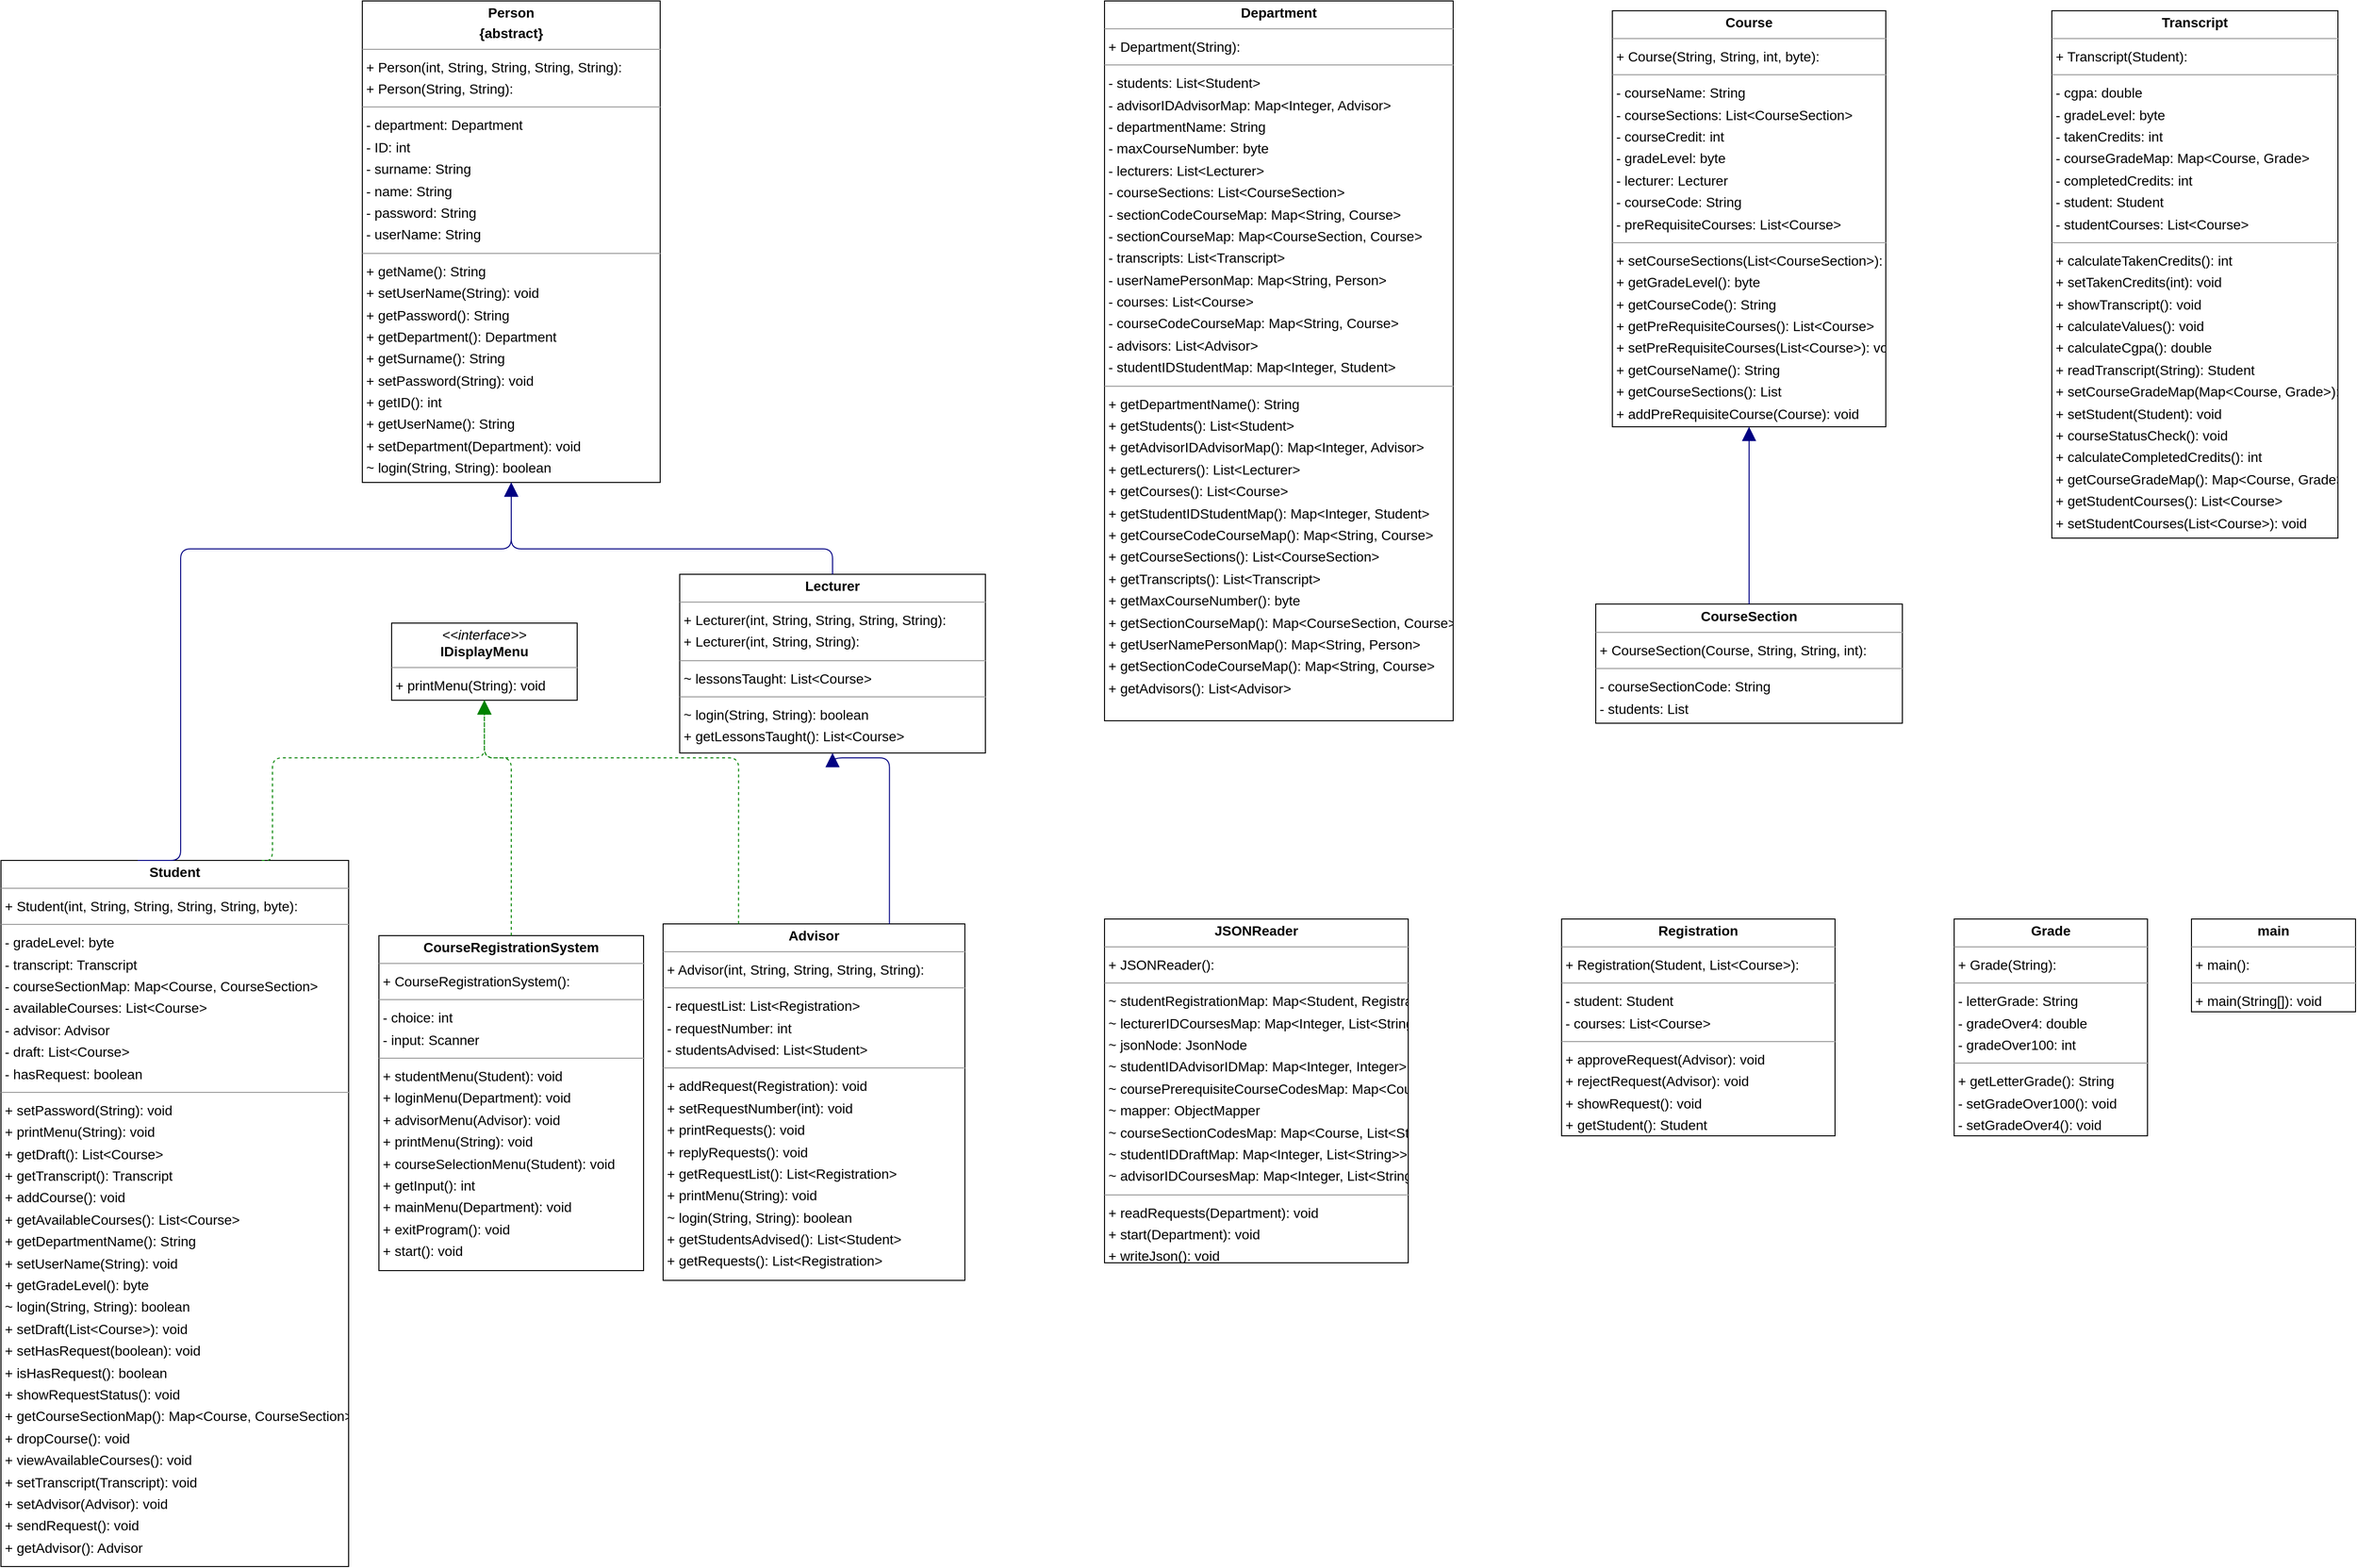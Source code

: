 <mxfile version="22.0.2" type="device">
  <diagram id="OBmWNe0w_AyHqKfNRw40" name="Page-1">
    <mxGraphModel dx="3667" dy="2580" grid="1" gridSize="10" guides="1" tooltips="1" connect="1" arrows="1" fold="1" page="0" pageScale="1" pageWidth="827" pageHeight="1169" background="none" math="0" shadow="0">
      <root>
        <mxCell id="0" />
        <mxCell id="1" parent="0" />
        <mxCell id="node13" value="&lt;p style=&quot;margin:0px;margin-top:4px;text-align:center;&quot;&gt;&lt;b&gt;Advisor&lt;/b&gt;&lt;/p&gt;&lt;hr size=&quot;1&quot;/&gt;&lt;p style=&quot;margin:0 0 0 4px;line-height:1.6;&quot;&gt;+ Advisor(int, String, String, String, String): &lt;/p&gt;&lt;hr size=&quot;1&quot;/&gt;&lt;p style=&quot;margin:0 0 0 4px;line-height:1.6;&quot;&gt;- requestList: List&amp;lt;Registration&amp;gt;&lt;br/&gt;- requestNumber: int&lt;br/&gt;- studentsAdvised: List&amp;lt;Student&amp;gt;&lt;/p&gt;&lt;hr size=&quot;1&quot;/&gt;&lt;p style=&quot;margin:0 0 0 4px;line-height:1.6;&quot;&gt;+ addRequest(Registration): void&lt;br/&gt;+ setRequestNumber(int): void&lt;br/&gt;+ printRequests(): void&lt;br/&gt;+ replyRequests(): void&lt;br/&gt;+ getRequestList(): List&amp;lt;Registration&amp;gt;&lt;br/&gt;+ printMenu(String): void&lt;br/&gt;~ login(String, String): boolean&lt;br/&gt;+ getStudentsAdvised(): List&amp;lt;Student&amp;gt;&lt;br/&gt;+ getRequests(): List&amp;lt;Registration&amp;gt;&lt;/p&gt;" style="verticalAlign=top;align=left;overflow=fill;fontSize=14;fontFamily=Helvetica;html=1;rounded=0;shadow=0;comic=0;labelBackgroundColor=none;strokeWidth=1;" parent="1" vertex="1">
          <mxGeometry x="68" y="95" width="309" height="365" as="geometry" />
        </mxCell>
        <mxCell id="node12" value="&lt;p style=&quot;margin:0px;margin-top:4px;text-align:center;&quot;&gt;&lt;b&gt;Course&lt;/b&gt;&lt;/p&gt;&lt;hr size=&quot;1&quot;/&gt;&lt;p style=&quot;margin:0 0 0 4px;line-height:1.6;&quot;&gt;+ Course(String, String, int, byte): &lt;/p&gt;&lt;hr size=&quot;1&quot;/&gt;&lt;p style=&quot;margin:0 0 0 4px;line-height:1.6;&quot;&gt;- courseName: String&lt;br/&gt;- courseSections: List&amp;lt;CourseSection&amp;gt;&lt;br/&gt;- courseCredit: int&lt;br/&gt;- gradeLevel: byte&lt;br/&gt;- lecturer: Lecturer&lt;br/&gt;- courseCode: String&lt;br/&gt;- preRequisiteCourses: List&amp;lt;Course&amp;gt;&lt;/p&gt;&lt;hr size=&quot;1&quot;/&gt;&lt;p style=&quot;margin:0 0 0 4px;line-height:1.6;&quot;&gt;+ setCourseSections(List&amp;lt;CourseSection&amp;gt;): void&lt;br/&gt;+ getGradeLevel(): byte&lt;br/&gt;+ getCourseCode(): String&lt;br/&gt;+ getPreRequisiteCourses(): List&amp;lt;Course&amp;gt;&lt;br/&gt;+ setPreRequisiteCourses(List&amp;lt;Course&amp;gt;): void&lt;br/&gt;+ getCourseName(): String&lt;br/&gt;+ getCourseSections(): List&lt;br/&gt;+ addPreRequisiteCourse(Course): void&lt;br/&gt;+ getCourseCredit(): int&lt;br/&gt;+ setLecturer(Lecturer): void&lt;/p&gt;" style="verticalAlign=top;align=left;overflow=fill;fontSize=14;fontFamily=Helvetica;html=1;rounded=0;shadow=0;comic=0;labelBackgroundColor=none;strokeWidth=1;" parent="1" vertex="1">
          <mxGeometry x="1040" y="-840" width="280" height="426" as="geometry" />
        </mxCell>
        <mxCell id="node11" value="&lt;p style=&quot;margin:0px;margin-top:4px;text-align:center;&quot;&gt;&lt;b&gt;CourseRegistrationSystem&lt;/b&gt;&lt;/p&gt;&lt;hr size=&quot;1&quot;&gt;&lt;p style=&quot;margin:0 0 0 4px;line-height:1.6;&quot;&gt;+ CourseRegistrationSystem(): &lt;/p&gt;&lt;hr size=&quot;1&quot;&gt;&lt;p style=&quot;margin:0 0 0 4px;line-height:1.6;&quot;&gt;- choice: int&lt;br&gt;- input: Scanner&lt;/p&gt;&lt;hr size=&quot;1&quot;&gt;&lt;p style=&quot;margin:0 0 0 4px;line-height:1.6;&quot;&gt;+ studentMenu(Student): void&lt;br&gt;+ loginMenu(Department): void&lt;br&gt;+ advisorMenu(Advisor): void&lt;br&gt;+ printMenu(String): void&lt;br&gt;+ courseSelectionMenu(Student): void&lt;br&gt;+ getInput(): int&lt;br&gt;+ mainMenu(Department): void&lt;br&gt;+ exitProgram(): void&lt;br&gt;+ start(): void&lt;br&gt;&lt;/p&gt;" style="verticalAlign=top;align=left;overflow=fill;fontSize=14;fontFamily=Helvetica;html=1;rounded=0;shadow=0;comic=0;labelBackgroundColor=none;strokeWidth=1;" parent="1" vertex="1">
          <mxGeometry x="-223" y="107" width="271" height="343" as="geometry" />
        </mxCell>
        <mxCell id="node10" value="&lt;p style=&quot;margin:0px;margin-top:4px;text-align:center;&quot;&gt;&lt;b&gt;CourseSection&lt;/b&gt;&lt;/p&gt;&lt;hr size=&quot;1&quot;/&gt;&lt;p style=&quot;margin:0 0 0 4px;line-height:1.6;&quot;&gt;+ CourseSection(Course, String, String, int): &lt;/p&gt;&lt;hr size=&quot;1&quot;/&gt;&lt;p style=&quot;margin:0 0 0 4px;line-height:1.6;&quot;&gt;- courseSectionCode: String&lt;br/&gt;- students: List&lt;br/&gt;- day: String&lt;br/&gt;- hour: int&lt;/p&gt;&lt;hr size=&quot;1&quot;/&gt;&lt;p style=&quot;margin:0 0 0 4px;line-height:1.6;&quot;&gt;+ getCourseSectionCode(): String&lt;/p&gt;" style="verticalAlign=top;align=left;overflow=fill;fontSize=14;fontFamily=Helvetica;html=1;rounded=0;shadow=0;comic=0;labelBackgroundColor=none;strokeWidth=1;" parent="1" vertex="1">
          <mxGeometry x="1023" y="-232.5" width="314" height="122" as="geometry" />
        </mxCell>
        <mxCell id="node6" value="&lt;p style=&quot;margin:0px;margin-top:4px;text-align:center;&quot;&gt;&lt;b&gt;Department&lt;/b&gt;&lt;/p&gt;&lt;hr size=&quot;1&quot;/&gt;&lt;p style=&quot;margin:0 0 0 4px;line-height:1.6;&quot;&gt;+ Department(String): &lt;/p&gt;&lt;hr size=&quot;1&quot;/&gt;&lt;p style=&quot;margin:0 0 0 4px;line-height:1.6;&quot;&gt;- students: List&amp;lt;Student&amp;gt;&lt;br/&gt;- advisorIDAdvisorMap: Map&amp;lt;Integer, Advisor&amp;gt;&lt;br/&gt;- departmentName: String&lt;br/&gt;- maxCourseNumber: byte&lt;br/&gt;- lecturers: List&amp;lt;Lecturer&amp;gt;&lt;br/&gt;- courseSections: List&amp;lt;CourseSection&amp;gt;&lt;br/&gt;- sectionCodeCourseMap: Map&amp;lt;String, Course&amp;gt;&lt;br/&gt;- sectionCourseMap: Map&amp;lt;CourseSection, Course&amp;gt;&lt;br/&gt;- transcripts: List&amp;lt;Transcript&amp;gt;&lt;br/&gt;- userNamePersonMap: Map&amp;lt;String, Person&amp;gt;&lt;br/&gt;- courses: List&amp;lt;Course&amp;gt;&lt;br/&gt;- courseCodeCourseMap: Map&amp;lt;String, Course&amp;gt;&lt;br/&gt;- advisors: List&amp;lt;Advisor&amp;gt;&lt;br/&gt;- studentIDStudentMap: Map&amp;lt;Integer, Student&amp;gt;&lt;/p&gt;&lt;hr size=&quot;1&quot;/&gt;&lt;p style=&quot;margin:0 0 0 4px;line-height:1.6;&quot;&gt;+ getDepartmentName(): String&lt;br/&gt;+ getStudents(): List&amp;lt;Student&amp;gt;&lt;br/&gt;+ getAdvisorIDAdvisorMap(): Map&amp;lt;Integer, Advisor&amp;gt;&lt;br/&gt;+ getLecturers(): List&amp;lt;Lecturer&amp;gt;&lt;br/&gt;+ getCourses(): List&amp;lt;Course&amp;gt;&lt;br/&gt;+ getStudentIDStudentMap(): Map&amp;lt;Integer, Student&amp;gt;&lt;br/&gt;+ getCourseCodeCourseMap(): Map&amp;lt;String, Course&amp;gt;&lt;br/&gt;+ getCourseSections(): List&amp;lt;CourseSection&amp;gt;&lt;br/&gt;+ getTranscripts(): List&amp;lt;Transcript&amp;gt;&lt;br/&gt;+ getMaxCourseNumber(): byte&lt;br/&gt;+ getSectionCourseMap(): Map&amp;lt;CourseSection, Course&amp;gt;&lt;br/&gt;+ getUserNamePersonMap(): Map&amp;lt;String, Person&amp;gt;&lt;br/&gt;+ getSectionCodeCourseMap(): Map&amp;lt;String, Course&amp;gt;&lt;br/&gt;+ getAdvisors(): List&amp;lt;Advisor&amp;gt;&lt;/p&gt;" style="verticalAlign=top;align=left;overflow=fill;fontSize=14;fontFamily=Helvetica;html=1;rounded=0;shadow=0;comic=0;labelBackgroundColor=none;strokeWidth=1;" parent="1" vertex="1">
          <mxGeometry x="520" y="-850" width="357" height="737" as="geometry" />
        </mxCell>
        <mxCell id="node1" value="&lt;p style=&quot;margin:0px;margin-top:4px;text-align:center;&quot;&gt;&lt;b&gt;Grade&lt;/b&gt;&lt;/p&gt;&lt;hr size=&quot;1&quot;/&gt;&lt;p style=&quot;margin:0 0 0 4px;line-height:1.6;&quot;&gt;+ Grade(String): &lt;/p&gt;&lt;hr size=&quot;1&quot;/&gt;&lt;p style=&quot;margin:0 0 0 4px;line-height:1.6;&quot;&gt;- letterGrade: String&lt;br/&gt;- gradeOver4: double&lt;br/&gt;- gradeOver100: int&lt;/p&gt;&lt;hr size=&quot;1&quot;/&gt;&lt;p style=&quot;margin:0 0 0 4px;line-height:1.6;&quot;&gt;+ getLetterGrade(): String&lt;br/&gt;- setGradeOver100(): void&lt;br/&gt;- setGradeOver4(): void&lt;br/&gt;+ getGradeOver4(): double&lt;/p&gt;" style="verticalAlign=top;align=left;overflow=fill;fontSize=14;fontFamily=Helvetica;html=1;rounded=0;shadow=0;comic=0;labelBackgroundColor=none;strokeWidth=1;" parent="1" vertex="1">
          <mxGeometry x="1390" y="90" width="198" height="222" as="geometry" />
        </mxCell>
        <mxCell id="node3" value="&lt;p style=&quot;margin:0px;margin-top:4px;text-align:center;&quot;&gt;&lt;i&gt;&amp;lt;&amp;lt;interface&amp;gt;&amp;gt;&lt;/i&gt;&lt;br/&gt;&lt;b&gt;IDisplayMenu&lt;/b&gt;&lt;/p&gt;&lt;hr size=&quot;1&quot;/&gt;&lt;p style=&quot;margin:0 0 0 4px;line-height:1.6;&quot;&gt;+ printMenu(String): void&lt;/p&gt;" style="verticalAlign=top;align=left;overflow=fill;fontSize=14;fontFamily=Helvetica;html=1;rounded=0;shadow=0;comic=0;labelBackgroundColor=none;strokeWidth=1;" parent="1" vertex="1">
          <mxGeometry x="-210" y="-213" width="190" height="79" as="geometry" />
        </mxCell>
        <mxCell id="node4" value="&lt;p style=&quot;margin:0px;margin-top:4px;text-align:center;&quot;&gt;&lt;b&gt;JSONReader&lt;/b&gt;&lt;/p&gt;&lt;hr size=&quot;1&quot;/&gt;&lt;p style=&quot;margin:0 0 0 4px;line-height:1.6;&quot;&gt;+ JSONReader(): &lt;/p&gt;&lt;hr size=&quot;1&quot;/&gt;&lt;p style=&quot;margin:0 0 0 4px;line-height:1.6;&quot;&gt;~ studentRegistrationMap: Map&amp;lt;Student, Registration&amp;gt;&lt;br/&gt;~ lecturerIDCoursesMap: Map&amp;lt;Integer, List&amp;lt;String&amp;gt;&amp;gt;&lt;br/&gt;~ jsonNode: JsonNode&lt;br/&gt;~ studentIDAdvisorIDMap: Map&amp;lt;Integer, Integer&amp;gt;&lt;br/&gt;~ coursePrerequisiteCourseCodesMap: Map&amp;lt;Course, List&amp;lt;String&amp;gt;&amp;gt;&lt;br/&gt;~ mapper: ObjectMapper&lt;br/&gt;~ courseSectionCodesMap: Map&amp;lt;Course, List&amp;lt;String&amp;gt;&amp;gt;&lt;br/&gt;~ studentIDDraftMap: Map&amp;lt;Integer, List&amp;lt;String&amp;gt;&amp;gt;&lt;br/&gt;~ advisorIDCoursesMap: Map&amp;lt;Integer, List&amp;lt;String&amp;gt;&amp;gt;&lt;/p&gt;&lt;hr size=&quot;1&quot;/&gt;&lt;p style=&quot;margin:0 0 0 4px;line-height:1.6;&quot;&gt;+ readRequests(Department): void&lt;br/&gt;+ start(Department): void&lt;br/&gt;+ writeJson(): void&lt;br/&gt;+ writeJson(String): void&lt;br/&gt;+ syncObjects(Department): void&lt;br/&gt;+ readJson(Department): void&lt;br/&gt;+ readTranscript(Department, Student): void&lt;br/&gt;+ readCourses(Department): void&lt;br/&gt;+ readLecturers(Department): void&lt;br/&gt;+ readCourseSections(Department): void&lt;br/&gt;+ readAdvisors(Department): void&lt;br/&gt;+ readStudents(Department): void&lt;/p&gt;" style="verticalAlign=top;align=left;overflow=fill;fontSize=14;fontFamily=Helvetica;html=1;rounded=0;shadow=0;comic=0;labelBackgroundColor=none;strokeWidth=1;" parent="1" vertex="1">
          <mxGeometry x="520" y="90" width="311" height="352" as="geometry" />
        </mxCell>
        <mxCell id="node9" value="&lt;p style=&quot;margin:0px;margin-top:4px;text-align:center;&quot;&gt;&lt;b&gt;Lecturer&lt;/b&gt;&lt;/p&gt;&lt;hr size=&quot;1&quot;/&gt;&lt;p style=&quot;margin:0 0 0 4px;line-height:1.6;&quot;&gt;+ Lecturer(int, String, String, String, String): &lt;br/&gt;+ Lecturer(int, String, String): &lt;/p&gt;&lt;hr size=&quot;1&quot;/&gt;&lt;p style=&quot;margin:0 0 0 4px;line-height:1.6;&quot;&gt;~ lessonsTaught: List&amp;lt;Course&amp;gt;&lt;/p&gt;&lt;hr size=&quot;1&quot;/&gt;&lt;p style=&quot;margin:0 0 0 4px;line-height:1.6;&quot;&gt;~ login(String, String): boolean&lt;br/&gt;+ getLessonsTaught(): List&amp;lt;Course&amp;gt;&lt;/p&gt;" style="verticalAlign=top;align=left;overflow=fill;fontSize=14;fontFamily=Helvetica;html=1;rounded=0;shadow=0;comic=0;labelBackgroundColor=none;strokeWidth=1;" parent="1" vertex="1">
          <mxGeometry x="85" y="-263" width="313" height="183" as="geometry" />
        </mxCell>
        <mxCell id="node0" value="&lt;p style=&quot;margin:0px;margin-top:4px;text-align:center;&quot;&gt;&lt;b&gt;Person&lt;/b&gt;&lt;/p&gt;&lt;p style=&quot;margin:0px;margin-top:4px;text-align:center;&quot;&gt;&lt;b&gt;{abstract}&lt;/b&gt;&lt;/p&gt;&lt;hr size=&quot;1&quot;&gt;&lt;p style=&quot;margin:0 0 0 4px;line-height:1.6;&quot;&gt;+ Person(int, String, String, String, String): &lt;br&gt;+ Person(String, String): &lt;/p&gt;&lt;hr size=&quot;1&quot;&gt;&lt;p style=&quot;margin:0 0 0 4px;line-height:1.6;&quot;&gt;- department: Department&lt;br&gt;- ID: int&lt;br&gt;- surname: String&lt;br&gt;- name: String&lt;br&gt;- password: String&lt;br&gt;- userName: String&lt;/p&gt;&lt;hr size=&quot;1&quot;&gt;&lt;p style=&quot;margin:0 0 0 4px;line-height:1.6;&quot;&gt;+ getName(): String&lt;br&gt;+ setUserName(String): void&lt;br&gt;+ getPassword(): String&lt;br&gt;+ getDepartment(): Department&lt;br&gt;+ getSurname(): String&lt;br&gt;+ setPassword(String): void&lt;br&gt;+ getID(): int&lt;br&gt;+ getUserName(): String&lt;br&gt;+ setDepartment(Department): void&lt;br&gt;~ login(String, String): boolean&lt;/p&gt;" style="verticalAlign=top;align=left;overflow=fill;fontSize=14;fontFamily=Helvetica;html=1;rounded=0;shadow=0;comic=0;labelBackgroundColor=none;strokeWidth=1;" parent="1" vertex="1">
          <mxGeometry x="-240" y="-850" width="305" height="493" as="geometry" />
        </mxCell>
        <mxCell id="node8" value="&lt;p style=&quot;margin:0px;margin-top:4px;text-align:center;&quot;&gt;&lt;b&gt;Registration&lt;/b&gt;&lt;/p&gt;&lt;hr size=&quot;1&quot;/&gt;&lt;p style=&quot;margin:0 0 0 4px;line-height:1.6;&quot;&gt;+ Registration(Student, List&amp;lt;Course&amp;gt;): &lt;/p&gt;&lt;hr size=&quot;1&quot;/&gt;&lt;p style=&quot;margin:0 0 0 4px;line-height:1.6;&quot;&gt;- student: Student&lt;br/&gt;- courses: List&amp;lt;Course&amp;gt;&lt;/p&gt;&lt;hr size=&quot;1&quot;/&gt;&lt;p style=&quot;margin:0 0 0 4px;line-height:1.6;&quot;&gt;+ approveRequest(Advisor): void&lt;br/&gt;+ rejectRequest(Advisor): void&lt;br/&gt;+ showRequest(): void&lt;br/&gt;+ getStudent(): Student&lt;br/&gt;+ addRequest(Advisor): void&lt;/p&gt;" style="verticalAlign=top;align=left;overflow=fill;fontSize=14;fontFamily=Helvetica;html=1;rounded=0;shadow=0;comic=0;labelBackgroundColor=none;strokeWidth=1;" parent="1" vertex="1">
          <mxGeometry x="988" y="90" width="280" height="222" as="geometry" />
        </mxCell>
        <mxCell id="node7" value="&lt;p style=&quot;margin:0px;margin-top:4px;text-align:center;&quot;&gt;&lt;b&gt;Student&lt;/b&gt;&lt;/p&gt;&lt;hr size=&quot;1&quot;/&gt;&lt;p style=&quot;margin:0 0 0 4px;line-height:1.6;&quot;&gt;+ Student(int, String, String, String, String, byte): &lt;/p&gt;&lt;hr size=&quot;1&quot;/&gt;&lt;p style=&quot;margin:0 0 0 4px;line-height:1.6;&quot;&gt;- gradeLevel: byte&lt;br/&gt;- transcript: Transcript&lt;br/&gt;- courseSectionMap: Map&amp;lt;Course, CourseSection&amp;gt;&lt;br/&gt;- availableCourses: List&amp;lt;Course&amp;gt;&lt;br/&gt;- advisor: Advisor&lt;br/&gt;- draft: List&amp;lt;Course&amp;gt;&lt;br/&gt;- hasRequest: boolean&lt;/p&gt;&lt;hr size=&quot;1&quot;/&gt;&lt;p style=&quot;margin:0 0 0 4px;line-height:1.6;&quot;&gt;+ setPassword(String): void&lt;br/&gt;+ printMenu(String): void&lt;br/&gt;+ getDraft(): List&amp;lt;Course&amp;gt;&lt;br/&gt;+ getTranscript(): Transcript&lt;br/&gt;+ addCourse(): void&lt;br/&gt;+ getAvailableCourses(): List&amp;lt;Course&amp;gt;&lt;br/&gt;+ getDepartmentName(): String&lt;br/&gt;+ setUserName(String): void&lt;br/&gt;+ getGradeLevel(): byte&lt;br/&gt;~ login(String, String): boolean&lt;br/&gt;+ setDraft(List&amp;lt;Course&amp;gt;): void&lt;br/&gt;+ setHasRequest(boolean): void&lt;br/&gt;+ isHasRequest(): boolean&lt;br/&gt;+ showRequestStatus(): void&lt;br/&gt;+ getCourseSectionMap(): Map&amp;lt;Course, CourseSection&amp;gt;&lt;br/&gt;+ dropCourse(): void&lt;br/&gt;+ viewAvailableCourses(): void&lt;br/&gt;+ setTranscript(Transcript): void&lt;br/&gt;+ setAdvisor(Advisor): void&lt;br/&gt;+ sendRequest(): void&lt;br/&gt;+ getAdvisor(): Advisor&lt;/p&gt;" style="verticalAlign=top;align=left;overflow=fill;fontSize=14;fontFamily=Helvetica;html=1;rounded=0;shadow=0;comic=0;labelBackgroundColor=none;strokeWidth=1;" parent="1" vertex="1">
          <mxGeometry x="-610" y="30" width="356" height="723" as="geometry" />
        </mxCell>
        <mxCell id="node5" value="&lt;p style=&quot;margin:0px;margin-top:4px;text-align:center;&quot;&gt;&lt;b&gt;Transcript&lt;/b&gt;&lt;/p&gt;&lt;hr size=&quot;1&quot;/&gt;&lt;p style=&quot;margin:0 0 0 4px;line-height:1.6;&quot;&gt;+ Transcript(Student): &lt;/p&gt;&lt;hr size=&quot;1&quot;/&gt;&lt;p style=&quot;margin:0 0 0 4px;line-height:1.6;&quot;&gt;- cgpa: double&lt;br/&gt;- gradeLevel: byte&lt;br/&gt;- takenCredits: int&lt;br/&gt;- courseGradeMap: Map&amp;lt;Course, Grade&amp;gt;&lt;br/&gt;- completedCredits: int&lt;br/&gt;- student: Student&lt;br/&gt;- studentCourses: List&amp;lt;Course&amp;gt;&lt;/p&gt;&lt;hr size=&quot;1&quot;/&gt;&lt;p style=&quot;margin:0 0 0 4px;line-height:1.6;&quot;&gt;+ calculateTakenCredits(): int&lt;br/&gt;+ setTakenCredits(int): void&lt;br/&gt;+ showTranscript(): void&lt;br/&gt;+ calculateValues(): void&lt;br/&gt;+ calculateCgpa(): double&lt;br/&gt;+ readTranscript(String): Student&lt;br/&gt;+ setCourseGradeMap(Map&amp;lt;Course, Grade&amp;gt;): void&lt;br/&gt;+ setStudent(Student): void&lt;br/&gt;+ courseStatusCheck(): void&lt;br/&gt;+ calculateCompletedCredits(): int&lt;br/&gt;+ getCourseGradeMap(): Map&amp;lt;Course, Grade&amp;gt;&lt;br/&gt;+ getStudentCourses(): List&amp;lt;Course&amp;gt;&lt;br/&gt;+ setStudentCourses(List&amp;lt;Course&amp;gt;): void&lt;/p&gt;" style="verticalAlign=top;align=left;overflow=fill;fontSize=14;fontFamily=Helvetica;html=1;rounded=0;shadow=0;comic=0;labelBackgroundColor=none;strokeWidth=1;" parent="1" vertex="1">
          <mxGeometry x="1490" y="-840" width="293" height="540" as="geometry" />
        </mxCell>
        <mxCell id="node2" value="&lt;p style=&quot;margin:0px;margin-top:4px;text-align:center;&quot;&gt;&lt;b&gt;main&lt;/b&gt;&lt;/p&gt;&lt;hr size=&quot;1&quot;/&gt;&lt;p style=&quot;margin:0 0 0 4px;line-height:1.6;&quot;&gt;+ main(): &lt;/p&gt;&lt;hr size=&quot;1&quot;/&gt;&lt;p style=&quot;margin:0 0 0 4px;line-height:1.6;&quot;&gt;+ main(String[]): void&lt;/p&gt;" style="verticalAlign=top;align=left;overflow=fill;fontSize=14;fontFamily=Helvetica;html=1;rounded=0;shadow=0;comic=0;labelBackgroundColor=none;strokeWidth=1;" parent="1" vertex="1">
          <mxGeometry x="1633" y="90" width="168" height="95" as="geometry" />
        </mxCell>
        <mxCell id="edge5" value="" style="html=1;rounded=1;edgeStyle=orthogonalEdgeStyle;dashed=1;startArrow=none;endArrow=block;endSize=12;strokeColor=#008200;exitX=0.250;exitY=0.000;exitDx=0;exitDy=0;entryX=0.500;entryY=1.001;entryDx=0;entryDy=0;" parent="1" source="node13" target="node3" edge="1">
          <mxGeometry width="50" height="50" relative="1" as="geometry">
            <Array as="points">
              <mxPoint x="145" y="-75" />
              <mxPoint x="-115" y="-75" />
            </Array>
          </mxGeometry>
        </mxCell>
        <mxCell id="edge4" value="" style="html=1;rounded=1;edgeStyle=orthogonalEdgeStyle;dashed=0;startArrow=none;endArrow=block;endSize=12;strokeColor=#000082;exitX=0.750;exitY=0.000;exitDx=0;exitDy=0;entryX=0.500;entryY=1.000;entryDx=0;entryDy=0;" parent="1" source="node13" target="node9" edge="1">
          <mxGeometry width="50" height="50" relative="1" as="geometry">
            <Array as="points">
              <mxPoint x="300" y="-75" />
              <mxPoint x="242" y="-75" />
            </Array>
          </mxGeometry>
        </mxCell>
        <mxCell id="edge1" value="" style="html=1;rounded=1;edgeStyle=orthogonalEdgeStyle;dashed=1;startArrow=none;endArrow=block;endSize=12;strokeColor=#008200;exitX=0.500;exitY=0.000;exitDx=0;exitDy=0;entryX=0.500;entryY=1.001;entryDx=0;entryDy=0;" parent="1" source="node11" target="node3" edge="1">
          <mxGeometry width="50" height="50" relative="1" as="geometry">
            <Array as="points">
              <mxPoint x="-87" y="-75" />
              <mxPoint x="-115" y="-75" />
            </Array>
          </mxGeometry>
        </mxCell>
        <mxCell id="edge0" value="" style="html=1;rounded=1;edgeStyle=orthogonalEdgeStyle;dashed=0;startArrow=none;endArrow=block;endSize=12;strokeColor=#000082;exitX=0.500;exitY=0.000;exitDx=0;exitDy=0;entryX=0.500;entryY=1.000;entryDx=0;entryDy=0;" parent="1" source="node10" target="node12" edge="1">
          <mxGeometry width="50" height="50" relative="1" as="geometry">
            <Array as="points" />
          </mxGeometry>
        </mxCell>
        <mxCell id="edge3" value="" style="html=1;rounded=1;edgeStyle=orthogonalEdgeStyle;dashed=0;startArrow=none;endArrow=block;endSize=12;strokeColor=#000082;exitX=0.500;exitY=0.000;exitDx=0;exitDy=0;entryX=0.500;entryY=1.000;entryDx=0;entryDy=0;" parent="1" source="node9" target="node0" edge="1">
          <mxGeometry width="50" height="50" relative="1" as="geometry">
            <Array as="points">
              <mxPoint x="242" y="-289" />
              <mxPoint x="-88" y="-289" />
            </Array>
          </mxGeometry>
        </mxCell>
        <mxCell id="edge6" value="" style="html=1;rounded=1;edgeStyle=orthogonalEdgeStyle;dashed=1;startArrow=none;endArrow=block;endSize=12;strokeColor=#008200;exitX=0.750;exitY=0.000;exitDx=0;exitDy=0;entryX=0.500;entryY=1.001;entryDx=0;entryDy=0;" parent="1" source="node7" target="node3" edge="1">
          <mxGeometry width="50" height="50" relative="1" as="geometry">
            <Array as="points">
              <mxPoint x="-332" y="-75" />
              <mxPoint x="-115" y="-75" />
            </Array>
          </mxGeometry>
        </mxCell>
        <mxCell id="edge2" value="" style="html=1;rounded=1;edgeStyle=orthogonalEdgeStyle;dashed=0;startArrow=none;endArrow=block;endSize=12;strokeColor=#000082;entryX=0.500;entryY=1.000;entryDx=0;entryDy=0;" parent="1" target="node0" edge="1">
          <mxGeometry width="50" height="50" relative="1" as="geometry">
            <Array as="points">
              <mxPoint x="-426" y="30" />
              <mxPoint x="-426" y="-289" />
              <mxPoint x="-87" y="-289" />
            </Array>
            <mxPoint x="-470" y="30" as="sourcePoint" />
          </mxGeometry>
        </mxCell>
      </root>
    </mxGraphModel>
  </diagram>
</mxfile>
